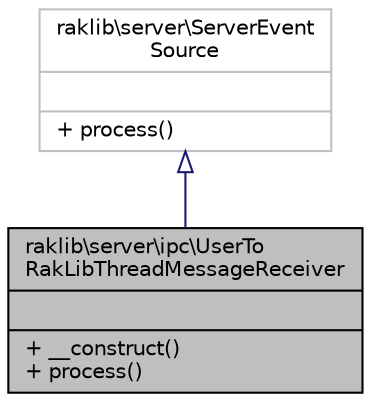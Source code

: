 digraph "raklib\server\ipc\UserToRakLibThreadMessageReceiver"
{
 // INTERACTIVE_SVG=YES
 // LATEX_PDF_SIZE
  edge [fontname="Helvetica",fontsize="10",labelfontname="Helvetica",labelfontsize="10"];
  node [fontname="Helvetica",fontsize="10",shape=record];
  Node1 [label="{raklib\\server\\ipc\\UserTo\lRakLibThreadMessageReceiver\n||+ __construct()\l+ process()\l}",height=0.2,width=0.4,color="black", fillcolor="grey75", style="filled", fontcolor="black",tooltip=" "];
  Node2 -> Node1 [dir="back",color="midnightblue",fontsize="10",style="solid",arrowtail="onormal",fontname="Helvetica"];
  Node2 [label="{raklib\\server\\ServerEvent\lSource\n||+ process()\l}",height=0.2,width=0.4,color="grey75", fillcolor="white", style="filled",URL="$de/d4c/interfaceraklib_1_1server_1_1_server_event_source.html",tooltip=" "];
}
